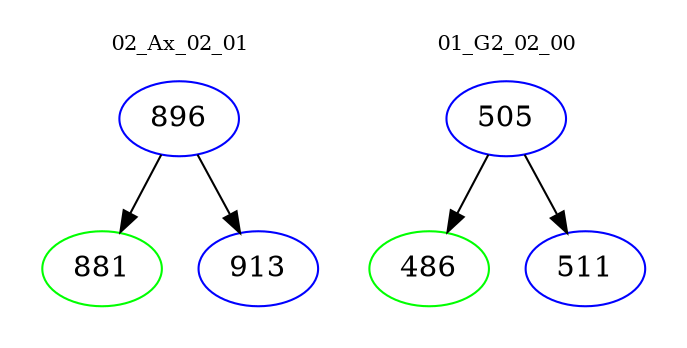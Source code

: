 digraph{
subgraph cluster_0 {
color = white
label = "02_Ax_02_01";
fontsize=10;
T0_896 [label="896", color="blue"]
T0_896 -> T0_881 [color="black"]
T0_881 [label="881", color="green"]
T0_896 -> T0_913 [color="black"]
T0_913 [label="913", color="blue"]
}
subgraph cluster_1 {
color = white
label = "01_G2_02_00";
fontsize=10;
T1_505 [label="505", color="blue"]
T1_505 -> T1_486 [color="black"]
T1_486 [label="486", color="green"]
T1_505 -> T1_511 [color="black"]
T1_511 [label="511", color="blue"]
}
}
